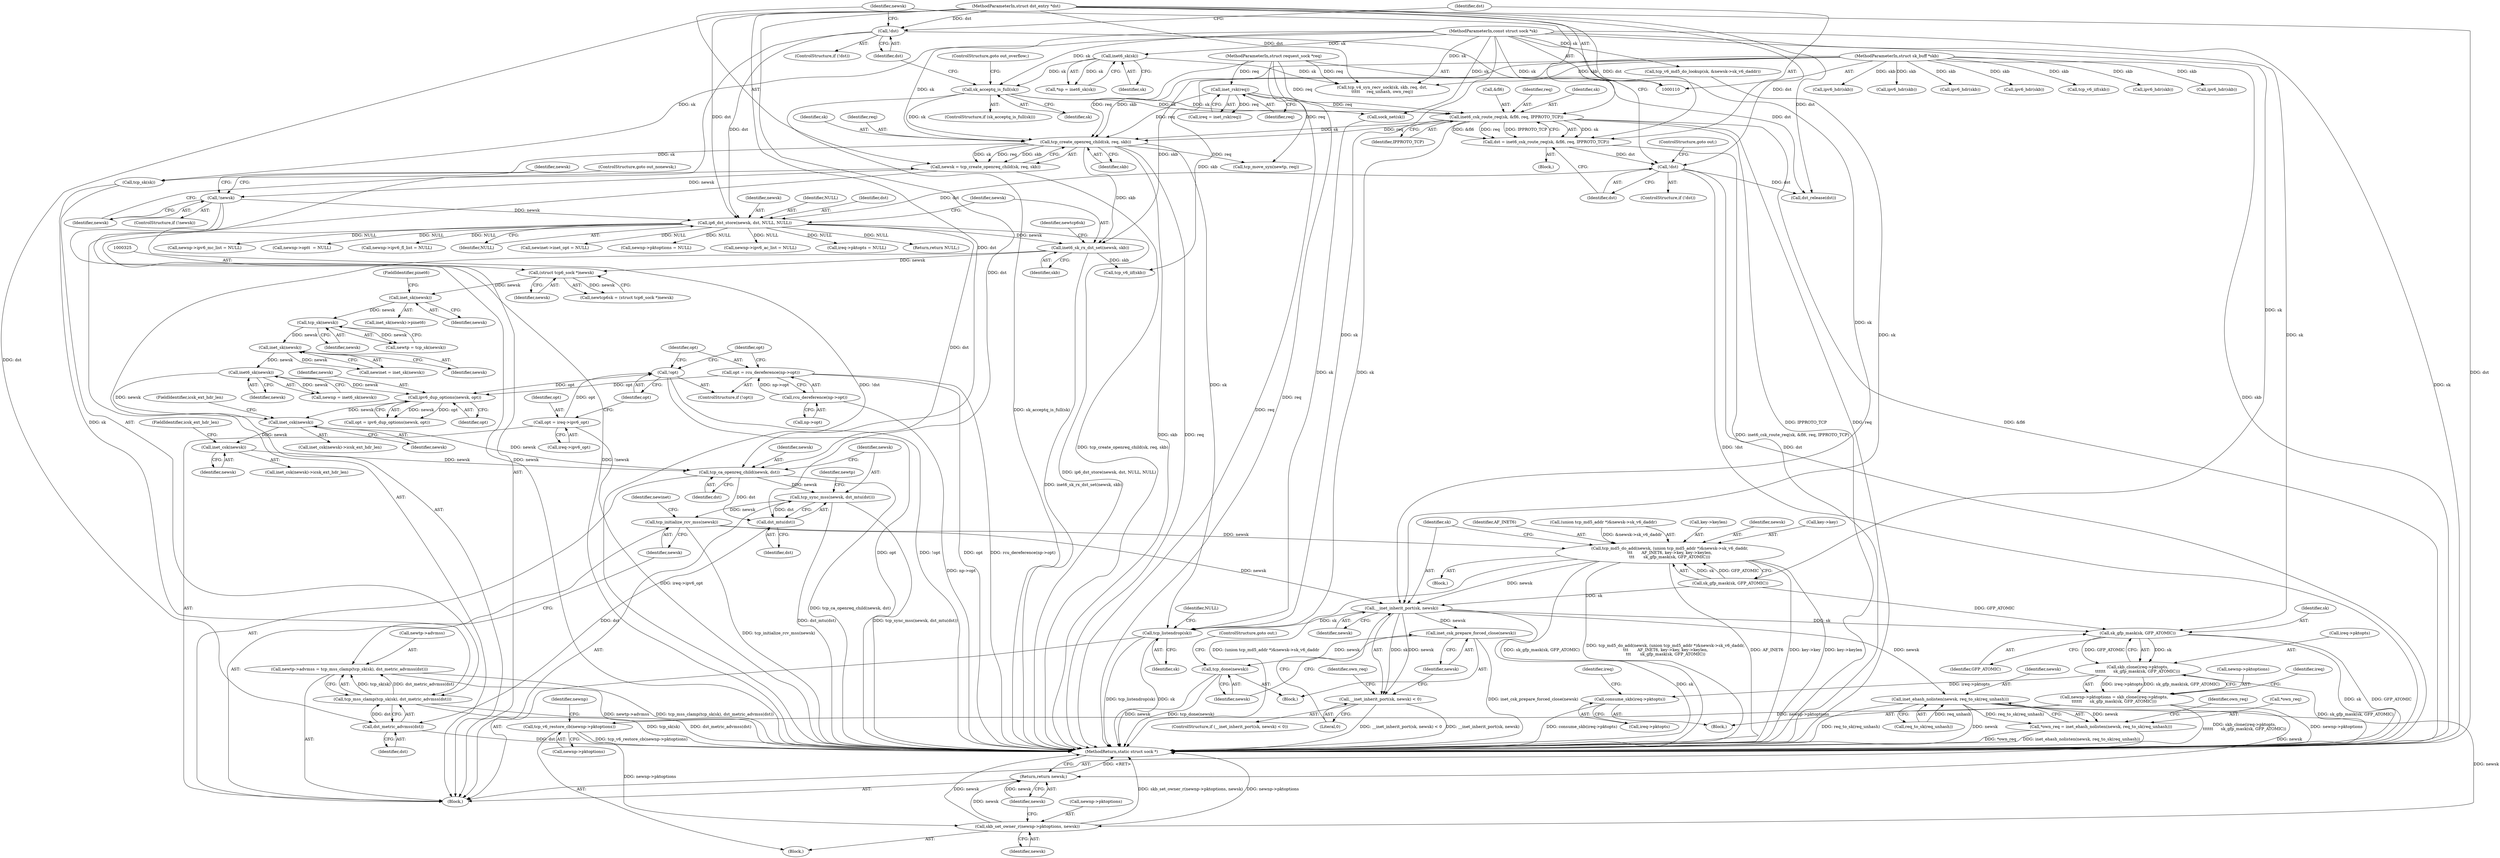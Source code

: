digraph "0_linux_83eaddab4378db256d00d295bda6ca997cd13a52_0@API" {
"1000501" [label="(Call,tcp_ca_openreq_child(newsk, dst))"];
"1000491" [label="(Call,inet_csk(newsk))"];
"1000483" [label="(Call,inet_csk(newsk))"];
"1000473" [label="(Call,ipv6_dup_options(newsk, opt))"];
"1000346" [label="(Call,inet6_sk(newsk))"];
"1000342" [label="(Call,inet_sk(newsk))"];
"1000338" [label="(Call,tcp_sk(newsk))"];
"1000329" [label="(Call,inet_sk(newsk))"];
"1000324" [label="(Call,(struct tcp6_sock *)newsk)"];
"1000319" [label="(Call,inet6_sk_rx_dst_set(newsk, skb))"];
"1000314" [label="(Call,ip6_dst_store(newsk, dst, NULL, NULL))"];
"1000306" [label="(Call,!newsk)"];
"1000299" [label="(Call,newsk = tcp_create_openreq_child(sk, req, skb))"];
"1000301" [label="(Call,tcp_create_openreq_child(sk, req, skb))"];
"1000289" [label="(Call,inet6_csk_route_req(sk, &fl6, req, IPPROTO_TCP))"];
"1000280" [label="(Call,sk_acceptq_is_full(sk))"];
"1000123" [label="(Call,inet6_sk(sk))"];
"1000111" [label="(MethodParameterIn,const struct sock *sk)"];
"1000277" [label="(Call,inet_rsk(req))"];
"1000113" [label="(MethodParameterIn,struct request_sock *req)"];
"1000112" [label="(MethodParameterIn,struct sk_buff *skb)"];
"1000284" [label="(Call,!dst)"];
"1000114" [label="(MethodParameterIn,struct dst_entry *dst)"];
"1000296" [label="(Call,!dst)"];
"1000287" [label="(Call,dst = inet6_csk_route_req(sk, &fl6, req, IPPROTO_TCP))"];
"1000460" [label="(Call,!opt)"];
"1000454" [label="(Call,opt = ireq->ipv6_opt)"];
"1000462" [label="(Call,opt = rcu_dereference(np->opt))"];
"1000464" [label="(Call,rcu_dereference(np->opt))"];
"1000504" [label="(Call,tcp_sync_mss(newsk, dst_mtu(dst)))"];
"1000517" [label="(Call,tcp_initialize_rcv_mss(newsk))"];
"1000544" [label="(Call,tcp_md5_do_add(newsk, (union tcp_md5_addr *)&newsk->sk_v6_daddr,\n\t\t\t       AF_INET6, key->key, key->keylen,\n\t\t\t       sk_gfp_mask(sk, GFP_ATOMIC)))"];
"1000564" [label="(Call,__inet_inherit_port(sk, newsk))"];
"1000563" [label="(Call,__inet_inherit_port(sk, newsk) < 0)"];
"1000569" [label="(Call,inet_csk_prepare_forced_close(newsk))"];
"1000571" [label="(Call,tcp_done(newsk))"];
"1000577" [label="(Call,inet_ehash_nolisten(newsk, req_to_sk(req_unhash)))"];
"1000574" [label="(Call,*own_req = inet_ehash_nolisten(newsk, req_to_sk(req_unhash)))"];
"1000622" [label="(Call,skb_set_owner_r(newnp->pktoptions, newsk))"];
"1000627" [label="(Return,return newsk;)"];
"1000601" [label="(Call,sk_gfp_mask(sk, GFP_ATOMIC))"];
"1000597" [label="(Call,skb_clone(ireq->pktopts,\n\t\t\t\t\t\t      sk_gfp_mask(sk, GFP_ATOMIC)))"];
"1000593" [label="(Call,newnp->pktoptions = skb_clone(ireq->pktopts,\n\t\t\t\t\t\t      sk_gfp_mask(sk, GFP_ATOMIC)))"];
"1000618" [label="(Call,tcp_v6_restore_cb(newnp->pktoptions))"];
"1000604" [label="(Call,consume_skb(ireq->pktopts))"];
"1000638" [label="(Call,tcp_listendrop(sk))"];
"1000506" [label="(Call,dst_mtu(dst))"];
"1000515" [label="(Call,dst_metric_advmss(dst))"];
"1000512" [label="(Call,tcp_mss_clamp(tcp_sk(sk), dst_metric_advmss(dst)))"];
"1000508" [label="(Call,newtp->advmss = tcp_mss_clamp(tcp_sk(sk), dst_metric_advmss(dst)))"];
"1000265" [label="(Call,ipv6_hdr(skb))"];
"1000326" [label="(Identifier,newsk)"];
"1000482" [label="(Call,inet_csk(newsk)->icsk_ext_hdr_len)"];
"1000391" [label="(Call,newnp->ipv6_ac_list = NULL)"];
"1000117" [label="(Block,)"];
"1000308" [label="(ControlStructure,goto out_nonewsk;)"];
"1000515" [label="(Call,dst_metric_advmss(dst))"];
"1000509" [label="(Call,newtp->advmss)"];
"1000464" [label="(Call,rcu_dereference(np->opt))"];
"1000340" [label="(Call,newinet = inet_sk(newsk))"];
"1000469" [label="(Identifier,opt)"];
"1000114" [label="(MethodParameterIn,struct dst_entry *dst)"];
"1000288" [label="(Identifier,dst)"];
"1000298" [label="(ControlStructure,goto out;)"];
"1000295" [label="(ControlStructure,if (!dst))"];
"1000286" [label="(Block,)"];
"1000475" [label="(Identifier,opt)"];
"1000506" [label="(Call,dst_mtu(dst))"];
"1000622" [label="(Call,skb_set_owner_r(newnp->pktoptions, newsk))"];
"1000293" [label="(Identifier,req)"];
"1000628" [label="(Identifier,newsk)"];
"1000304" [label="(Identifier,skb)"];
"1000573" [label="(ControlStructure,goto out;)"];
"1000254" [label="(Call,ipv6_hdr(skb))"];
"1000635" [label="(Call,dst_release(dst))"];
"1000568" [label="(Block,)"];
"1000485" [label="(FieldIdentifier,icsk_ext_hdr_len)"];
"1000577" [label="(Call,inet_ehash_nolisten(newsk, req_to_sk(req_unhash)))"];
"1000492" [label="(Identifier,newsk)"];
"1000505" [label="(Identifier,newsk)"];
"1000594" [label="(Call,newnp->pktoptions)"];
"1000336" [label="(Call,newtp = tcp_sk(newsk))"];
"1000330" [label="(Identifier,newsk)"];
"1000601" [label="(Call,sk_gfp_mask(sk, GFP_ATOMIC))"];
"1000491" [label="(Call,inet_csk(newsk))"];
"1000608" [label="(Call,ireq->pktopts = NULL)"];
"1000314" [label="(Call,ip6_dst_store(newsk, dst, NULL, NULL))"];
"1000517" [label="(Call,tcp_initialize_rcv_mss(newsk))"];
"1000290" [label="(Identifier,sk)"];
"1000285" [label="(Identifier,dst)"];
"1000433" [label="(Call,ipv6_hdr(skb))"];
"1000307" [label="(Identifier,newsk)"];
"1000277" [label="(Call,inet_rsk(req))"];
"1000502" [label="(Identifier,newsk)"];
"1000504" [label="(Call,tcp_sync_mss(newsk, dst_mtu(dst)))"];
"1000605" [label="(Call,ireq->pktopts)"];
"1000455" [label="(Identifier,opt)"];
"1000513" [label="(Call,tcp_sk(sk))"];
"1000454" [label="(Call,opt = ireq->ipv6_opt)"];
"1000302" [label="(Identifier,sk)"];
"1000583" [label="(Identifier,own_req)"];
"1000461" [label="(Identifier,opt)"];
"1000297" [label="(Identifier,dst)"];
"1000565" [label="(Identifier,sk)"];
"1000275" [label="(Call,ireq = inet_rsk(req))"];
"1000569" [label="(Call,inet_csk_prepare_forced_close(newsk))"];
"1000597" [label="(Call,skb_clone(ireq->pktopts,\n\t\t\t\t\t\t      sk_gfp_mask(sk, GFP_ATOMIC)))"];
"1000640" [label="(Return,return NULL;)"];
"1000311" [label="(Identifier,newsk)"];
"1000603" [label="(Identifier,GFP_ATOMIC)"];
"1000319" [label="(Call,inet6_sk_rx_dst_set(newsk, skb))"];
"1000323" [label="(Identifier,newtcp6sk)"];
"1000639" [label="(Identifier,sk)"];
"1000346" [label="(Call,inet6_sk(newsk))"];
"1000623" [label="(Call,newnp->pktoptions)"];
"1000322" [label="(Call,newtcp6sk = (struct tcp6_sock *)newsk)"];
"1000483" [label="(Call,inet_csk(newsk))"];
"1000459" [label="(ControlStructure,if (!opt))"];
"1000575" [label="(Call,*own_req)"];
"1000112" [label="(MethodParameterIn,struct sk_buff *skb)"];
"1000493" [label="(FieldIdentifier,icsk_ext_hdr_len)"];
"1000546" [label="(Call,(union tcp_md5_addr *)&newsk->sk_v6_daddr)"];
"1000246" [label="(Call,ipv6_hdr(skb))"];
"1000344" [label="(Call,newnp = inet6_sk(newsk))"];
"1000618" [label="(Call,tcp_v6_restore_cb(newnp->pktoptions))"];
"1000535" [label="(Call,tcp_v6_md5_do_lookup(sk, &newsk->sk_v6_daddr))"];
"1000280" [label="(Call,sk_acceptq_is_full(sk))"];
"1000642" [label="(MethodReturn,static struct sock *)"];
"1000617" [label="(Block,)"];
"1000329" [label="(Call,inet_sk(newsk))"];
"1000593" [label="(Call,newnp->pktoptions = skb_clone(ireq->pktopts,\n\t\t\t\t\t\t      sk_gfp_mask(sk, GFP_ATOMIC)))"];
"1000521" [label="(Identifier,newinet)"];
"1000386" [label="(Call,newnp->ipv6_mc_list = NULL)"];
"1000474" [label="(Identifier,newsk)"];
"1000417" [label="(Call,newnp->opt\t  = NULL)"];
"1000559" [label="(Call,sk_gfp_mask(sk, GFP_ATOMIC))"];
"1000324" [label="(Call,(struct tcp6_sock *)newsk)"];
"1000571" [label="(Call,tcp_done(newsk))"];
"1000142" [label="(Call,tcp_v4_syn_recv_sock(sk, skb, req, dst,\n\t\t\t\t\t     req_unhash, own_req))"];
"1000463" [label="(Identifier,opt)"];
"1000507" [label="(Identifier,dst)"];
"1000279" [label="(ControlStructure,if (sk_acceptq_is_full(sk)))"];
"1000315" [label="(Identifier,newsk)"];
"1000299" [label="(Call,newsk = tcp_create_openreq_child(sk, req, skb))"];
"1000579" [label="(Call,req_to_sk(req_unhash))"];
"1000631" [label="(Call,sock_net(sk))"];
"1000585" [label="(Call,tcp_move_syn(newtp, req))"];
"1000564" [label="(Call,__inet_inherit_port(sk, newsk))"];
"1000426" [label="(Call,tcp_v6_iif(skb))"];
"1000578" [label="(Identifier,newsk)"];
"1000570" [label="(Identifier,newsk)"];
"1000113" [label="(MethodParameterIn,struct request_sock *req)"];
"1000396" [label="(Call,newnp->ipv6_fl_list = NULL)"];
"1000328" [label="(Call,inet_sk(newsk)->pinet6)"];
"1000300" [label="(Identifier,newsk)"];
"1000516" [label="(Identifier,dst)"];
"1000342" [label="(Call,inet_sk(newsk))"];
"1000320" [label="(Identifier,newsk)"];
"1000627" [label="(Return,return newsk;)"];
"1000510" [label="(Identifier,newtp)"];
"1000626" [label="(Identifier,newsk)"];
"1000294" [label="(Identifier,IPPROTO_TCP)"];
"1000239" [label="(Call,tcp_v6_iif(skb))"];
"1000317" [label="(Identifier,NULL)"];
"1000501" [label="(Call,tcp_ca_openreq_child(newsk, dst))"];
"1000576" [label="(Identifier,own_req)"];
"1000574" [label="(Call,*own_req = inet_ehash_nolisten(newsk, req_to_sk(req_unhash)))"];
"1000296" [label="(Call,!dst)"];
"1000462" [label="(Call,opt = rcu_dereference(np->opt))"];
"1000316" [label="(Identifier,dst)"];
"1000624" [label="(Identifier,newnp)"];
"1000460" [label="(Call,!opt)"];
"1000338" [label="(Call,tcp_sk(newsk))"];
"1000619" [label="(Call,newnp->pktoptions)"];
"1000305" [label="(ControlStructure,if (!newsk))"];
"1000503" [label="(Identifier,dst)"];
"1000452" [label="(Call,ipv6_hdr(skb))"];
"1000556" [label="(Call,key->keylen)"];
"1000343" [label="(Identifier,newsk)"];
"1000456" [label="(Call,ireq->ipv6_opt)"];
"1000641" [label="(Identifier,NULL)"];
"1000471" [label="(Call,opt = ipv6_dup_options(newsk, opt))"];
"1000111" [label="(MethodParameterIn,const struct sock *sk)"];
"1000283" [label="(ControlStructure,if (!dst))"];
"1000638" [label="(Call,tcp_listendrop(sk))"];
"1000563" [label="(Call,__inet_inherit_port(sk, newsk) < 0)"];
"1000291" [label="(Call,&fl6)"];
"1000465" [label="(Call,np->opt)"];
"1000303" [label="(Identifier,req)"];
"1000278" [label="(Identifier,req)"];
"1000347" [label="(Identifier,newsk)"];
"1000602" [label="(Identifier,sk)"];
"1000545" [label="(Identifier,newsk)"];
"1000604" [label="(Call,consume_skb(ireq->pktopts))"];
"1000124" [label="(Identifier,sk)"];
"1000284" [label="(Call,!dst)"];
"1000512" [label="(Call,tcp_mss_clamp(tcp_sk(sk), dst_metric_advmss(dst)))"];
"1000123" [label="(Call,inet6_sk(sk))"];
"1000553" [label="(Call,key->key)"];
"1000552" [label="(Identifier,AF_INET6)"];
"1000301" [label="(Call,tcp_create_openreq_child(sk, req, skb))"];
"1000318" [label="(Identifier,NULL)"];
"1000281" [label="(Identifier,sk)"];
"1000441" [label="(Call,ipv6_hdr(skb))"];
"1000306" [label="(Call,!newsk)"];
"1000562" [label="(ControlStructure,if (__inet_inherit_port(sk, newsk) < 0))"];
"1000610" [label="(Identifier,ireq)"];
"1000282" [label="(ControlStructure,goto out_overflow;)"];
"1000287" [label="(Call,dst = inet6_csk_route_req(sk, &fl6, req, IPPROTO_TCP))"];
"1000566" [label="(Identifier,newsk)"];
"1000339" [label="(Identifier,newsk)"];
"1000598" [label="(Call,ireq->pktopts)"];
"1000544" [label="(Call,tcp_md5_do_add(newsk, (union tcp_md5_addr *)&newsk->sk_v6_daddr,\n\t\t\t       AF_INET6, key->key, key->keylen,\n\t\t\t       sk_gfp_mask(sk, GFP_ATOMIC)))"];
"1000592" [label="(Block,)"];
"1000606" [label="(Identifier,ireq)"];
"1000289" [label="(Call,inet6_csk_route_req(sk, &fl6, req, IPPROTO_TCP))"];
"1000543" [label="(Block,)"];
"1000321" [label="(Identifier,skb)"];
"1000381" [label="(Call,newinet->inet_opt = NULL)"];
"1000518" [label="(Identifier,newsk)"];
"1000508" [label="(Call,newtp->advmss = tcp_mss_clamp(tcp_sk(sk), dst_metric_advmss(dst)))"];
"1000331" [label="(FieldIdentifier,pinet6)"];
"1000484" [label="(Identifier,newsk)"];
"1000567" [label="(Literal,0)"];
"1000473" [label="(Call,ipv6_dup_options(newsk, opt))"];
"1000412" [label="(Call,newnp->pktoptions = NULL)"];
"1000572" [label="(Identifier,newsk)"];
"1000490" [label="(Call,inet_csk(newsk)->icsk_ext_hdr_len)"];
"1000121" [label="(Call,*np = inet6_sk(sk))"];
"1000501" -> "1000117"  [label="AST: "];
"1000501" -> "1000503"  [label="CFG: "];
"1000502" -> "1000501"  [label="AST: "];
"1000503" -> "1000501"  [label="AST: "];
"1000505" -> "1000501"  [label="CFG: "];
"1000501" -> "1000642"  [label="DDG: tcp_ca_openreq_child(newsk, dst)"];
"1000491" -> "1000501"  [label="DDG: newsk"];
"1000483" -> "1000501"  [label="DDG: newsk"];
"1000314" -> "1000501"  [label="DDG: dst"];
"1000114" -> "1000501"  [label="DDG: dst"];
"1000501" -> "1000504"  [label="DDG: newsk"];
"1000501" -> "1000506"  [label="DDG: dst"];
"1000491" -> "1000490"  [label="AST: "];
"1000491" -> "1000492"  [label="CFG: "];
"1000492" -> "1000491"  [label="AST: "];
"1000493" -> "1000491"  [label="CFG: "];
"1000483" -> "1000491"  [label="DDG: newsk"];
"1000483" -> "1000482"  [label="AST: "];
"1000483" -> "1000484"  [label="CFG: "];
"1000484" -> "1000483"  [label="AST: "];
"1000485" -> "1000483"  [label="CFG: "];
"1000473" -> "1000483"  [label="DDG: newsk"];
"1000346" -> "1000483"  [label="DDG: newsk"];
"1000473" -> "1000471"  [label="AST: "];
"1000473" -> "1000475"  [label="CFG: "];
"1000474" -> "1000473"  [label="AST: "];
"1000475" -> "1000473"  [label="AST: "];
"1000471" -> "1000473"  [label="CFG: "];
"1000473" -> "1000471"  [label="DDG: newsk"];
"1000473" -> "1000471"  [label="DDG: opt"];
"1000346" -> "1000473"  [label="DDG: newsk"];
"1000460" -> "1000473"  [label="DDG: opt"];
"1000462" -> "1000473"  [label="DDG: opt"];
"1000346" -> "1000344"  [label="AST: "];
"1000346" -> "1000347"  [label="CFG: "];
"1000347" -> "1000346"  [label="AST: "];
"1000344" -> "1000346"  [label="CFG: "];
"1000346" -> "1000344"  [label="DDG: newsk"];
"1000342" -> "1000346"  [label="DDG: newsk"];
"1000342" -> "1000340"  [label="AST: "];
"1000342" -> "1000343"  [label="CFG: "];
"1000343" -> "1000342"  [label="AST: "];
"1000340" -> "1000342"  [label="CFG: "];
"1000342" -> "1000340"  [label="DDG: newsk"];
"1000338" -> "1000342"  [label="DDG: newsk"];
"1000338" -> "1000336"  [label="AST: "];
"1000338" -> "1000339"  [label="CFG: "];
"1000339" -> "1000338"  [label="AST: "];
"1000336" -> "1000338"  [label="CFG: "];
"1000338" -> "1000336"  [label="DDG: newsk"];
"1000329" -> "1000338"  [label="DDG: newsk"];
"1000329" -> "1000328"  [label="AST: "];
"1000329" -> "1000330"  [label="CFG: "];
"1000330" -> "1000329"  [label="AST: "];
"1000331" -> "1000329"  [label="CFG: "];
"1000324" -> "1000329"  [label="DDG: newsk"];
"1000324" -> "1000322"  [label="AST: "];
"1000324" -> "1000326"  [label="CFG: "];
"1000325" -> "1000324"  [label="AST: "];
"1000326" -> "1000324"  [label="AST: "];
"1000322" -> "1000324"  [label="CFG: "];
"1000324" -> "1000322"  [label="DDG: newsk"];
"1000319" -> "1000324"  [label="DDG: newsk"];
"1000319" -> "1000117"  [label="AST: "];
"1000319" -> "1000321"  [label="CFG: "];
"1000320" -> "1000319"  [label="AST: "];
"1000321" -> "1000319"  [label="AST: "];
"1000323" -> "1000319"  [label="CFG: "];
"1000319" -> "1000642"  [label="DDG: inet6_sk_rx_dst_set(newsk, skb)"];
"1000314" -> "1000319"  [label="DDG: newsk"];
"1000301" -> "1000319"  [label="DDG: skb"];
"1000112" -> "1000319"  [label="DDG: skb"];
"1000319" -> "1000426"  [label="DDG: skb"];
"1000314" -> "1000117"  [label="AST: "];
"1000314" -> "1000318"  [label="CFG: "];
"1000315" -> "1000314"  [label="AST: "];
"1000316" -> "1000314"  [label="AST: "];
"1000317" -> "1000314"  [label="AST: "];
"1000318" -> "1000314"  [label="AST: "];
"1000320" -> "1000314"  [label="CFG: "];
"1000314" -> "1000642"  [label="DDG: ip6_dst_store(newsk, dst, NULL, NULL)"];
"1000306" -> "1000314"  [label="DDG: newsk"];
"1000284" -> "1000314"  [label="DDG: dst"];
"1000296" -> "1000314"  [label="DDG: dst"];
"1000114" -> "1000314"  [label="DDG: dst"];
"1000314" -> "1000381"  [label="DDG: NULL"];
"1000314" -> "1000386"  [label="DDG: NULL"];
"1000314" -> "1000391"  [label="DDG: NULL"];
"1000314" -> "1000396"  [label="DDG: NULL"];
"1000314" -> "1000412"  [label="DDG: NULL"];
"1000314" -> "1000417"  [label="DDG: NULL"];
"1000314" -> "1000608"  [label="DDG: NULL"];
"1000314" -> "1000640"  [label="DDG: NULL"];
"1000306" -> "1000305"  [label="AST: "];
"1000306" -> "1000307"  [label="CFG: "];
"1000307" -> "1000306"  [label="AST: "];
"1000308" -> "1000306"  [label="CFG: "];
"1000311" -> "1000306"  [label="CFG: "];
"1000306" -> "1000642"  [label="DDG: newsk"];
"1000306" -> "1000642"  [label="DDG: !newsk"];
"1000299" -> "1000306"  [label="DDG: newsk"];
"1000299" -> "1000117"  [label="AST: "];
"1000299" -> "1000301"  [label="CFG: "];
"1000300" -> "1000299"  [label="AST: "];
"1000301" -> "1000299"  [label="AST: "];
"1000307" -> "1000299"  [label="CFG: "];
"1000299" -> "1000642"  [label="DDG: tcp_create_openreq_child(sk, req, skb)"];
"1000301" -> "1000299"  [label="DDG: sk"];
"1000301" -> "1000299"  [label="DDG: req"];
"1000301" -> "1000299"  [label="DDG: skb"];
"1000301" -> "1000304"  [label="CFG: "];
"1000302" -> "1000301"  [label="AST: "];
"1000303" -> "1000301"  [label="AST: "];
"1000304" -> "1000301"  [label="AST: "];
"1000301" -> "1000642"  [label="DDG: skb"];
"1000301" -> "1000642"  [label="DDG: req"];
"1000289" -> "1000301"  [label="DDG: sk"];
"1000289" -> "1000301"  [label="DDG: req"];
"1000280" -> "1000301"  [label="DDG: sk"];
"1000111" -> "1000301"  [label="DDG: sk"];
"1000277" -> "1000301"  [label="DDG: req"];
"1000113" -> "1000301"  [label="DDG: req"];
"1000112" -> "1000301"  [label="DDG: skb"];
"1000301" -> "1000513"  [label="DDG: sk"];
"1000301" -> "1000585"  [label="DDG: req"];
"1000301" -> "1000638"  [label="DDG: sk"];
"1000289" -> "1000287"  [label="AST: "];
"1000289" -> "1000294"  [label="CFG: "];
"1000290" -> "1000289"  [label="AST: "];
"1000291" -> "1000289"  [label="AST: "];
"1000293" -> "1000289"  [label="AST: "];
"1000294" -> "1000289"  [label="AST: "];
"1000287" -> "1000289"  [label="CFG: "];
"1000289" -> "1000642"  [label="DDG: &fl6"];
"1000289" -> "1000642"  [label="DDG: IPPROTO_TCP"];
"1000289" -> "1000642"  [label="DDG: req"];
"1000289" -> "1000287"  [label="DDG: sk"];
"1000289" -> "1000287"  [label="DDG: &fl6"];
"1000289" -> "1000287"  [label="DDG: req"];
"1000289" -> "1000287"  [label="DDG: IPPROTO_TCP"];
"1000280" -> "1000289"  [label="DDG: sk"];
"1000111" -> "1000289"  [label="DDG: sk"];
"1000277" -> "1000289"  [label="DDG: req"];
"1000113" -> "1000289"  [label="DDG: req"];
"1000289" -> "1000638"  [label="DDG: sk"];
"1000280" -> "1000279"  [label="AST: "];
"1000280" -> "1000281"  [label="CFG: "];
"1000281" -> "1000280"  [label="AST: "];
"1000282" -> "1000280"  [label="CFG: "];
"1000285" -> "1000280"  [label="CFG: "];
"1000280" -> "1000642"  [label="DDG: sk_acceptq_is_full(sk)"];
"1000123" -> "1000280"  [label="DDG: sk"];
"1000111" -> "1000280"  [label="DDG: sk"];
"1000280" -> "1000631"  [label="DDG: sk"];
"1000123" -> "1000121"  [label="AST: "];
"1000123" -> "1000124"  [label="CFG: "];
"1000124" -> "1000123"  [label="AST: "];
"1000121" -> "1000123"  [label="CFG: "];
"1000123" -> "1000121"  [label="DDG: sk"];
"1000111" -> "1000123"  [label="DDG: sk"];
"1000123" -> "1000142"  [label="DDG: sk"];
"1000111" -> "1000110"  [label="AST: "];
"1000111" -> "1000642"  [label="DDG: sk"];
"1000111" -> "1000142"  [label="DDG: sk"];
"1000111" -> "1000513"  [label="DDG: sk"];
"1000111" -> "1000535"  [label="DDG: sk"];
"1000111" -> "1000559"  [label="DDG: sk"];
"1000111" -> "1000564"  [label="DDG: sk"];
"1000111" -> "1000601"  [label="DDG: sk"];
"1000111" -> "1000631"  [label="DDG: sk"];
"1000111" -> "1000638"  [label="DDG: sk"];
"1000277" -> "1000275"  [label="AST: "];
"1000277" -> "1000278"  [label="CFG: "];
"1000278" -> "1000277"  [label="AST: "];
"1000275" -> "1000277"  [label="CFG: "];
"1000277" -> "1000642"  [label="DDG: req"];
"1000277" -> "1000275"  [label="DDG: req"];
"1000113" -> "1000277"  [label="DDG: req"];
"1000113" -> "1000110"  [label="AST: "];
"1000113" -> "1000642"  [label="DDG: req"];
"1000113" -> "1000142"  [label="DDG: req"];
"1000113" -> "1000585"  [label="DDG: req"];
"1000112" -> "1000110"  [label="AST: "];
"1000112" -> "1000642"  [label="DDG: skb"];
"1000112" -> "1000142"  [label="DDG: skb"];
"1000112" -> "1000239"  [label="DDG: skb"];
"1000112" -> "1000246"  [label="DDG: skb"];
"1000112" -> "1000254"  [label="DDG: skb"];
"1000112" -> "1000265"  [label="DDG: skb"];
"1000112" -> "1000426"  [label="DDG: skb"];
"1000112" -> "1000433"  [label="DDG: skb"];
"1000112" -> "1000441"  [label="DDG: skb"];
"1000112" -> "1000452"  [label="DDG: skb"];
"1000284" -> "1000283"  [label="AST: "];
"1000284" -> "1000285"  [label="CFG: "];
"1000285" -> "1000284"  [label="AST: "];
"1000288" -> "1000284"  [label="CFG: "];
"1000300" -> "1000284"  [label="CFG: "];
"1000284" -> "1000642"  [label="DDG: !dst"];
"1000114" -> "1000284"  [label="DDG: dst"];
"1000284" -> "1000635"  [label="DDG: dst"];
"1000114" -> "1000110"  [label="AST: "];
"1000114" -> "1000642"  [label="DDG: dst"];
"1000114" -> "1000142"  [label="DDG: dst"];
"1000114" -> "1000287"  [label="DDG: dst"];
"1000114" -> "1000296"  [label="DDG: dst"];
"1000114" -> "1000506"  [label="DDG: dst"];
"1000114" -> "1000515"  [label="DDG: dst"];
"1000114" -> "1000635"  [label="DDG: dst"];
"1000296" -> "1000295"  [label="AST: "];
"1000296" -> "1000297"  [label="CFG: "];
"1000297" -> "1000296"  [label="AST: "];
"1000298" -> "1000296"  [label="CFG: "];
"1000300" -> "1000296"  [label="CFG: "];
"1000296" -> "1000642"  [label="DDG: !dst"];
"1000296" -> "1000642"  [label="DDG: dst"];
"1000287" -> "1000296"  [label="DDG: dst"];
"1000296" -> "1000635"  [label="DDG: dst"];
"1000287" -> "1000286"  [label="AST: "];
"1000288" -> "1000287"  [label="AST: "];
"1000297" -> "1000287"  [label="CFG: "];
"1000287" -> "1000642"  [label="DDG: inet6_csk_route_req(sk, &fl6, req, IPPROTO_TCP)"];
"1000460" -> "1000459"  [label="AST: "];
"1000460" -> "1000461"  [label="CFG: "];
"1000461" -> "1000460"  [label="AST: "];
"1000463" -> "1000460"  [label="CFG: "];
"1000469" -> "1000460"  [label="CFG: "];
"1000460" -> "1000642"  [label="DDG: opt"];
"1000460" -> "1000642"  [label="DDG: !opt"];
"1000454" -> "1000460"  [label="DDG: opt"];
"1000454" -> "1000117"  [label="AST: "];
"1000454" -> "1000456"  [label="CFG: "];
"1000455" -> "1000454"  [label="AST: "];
"1000456" -> "1000454"  [label="AST: "];
"1000461" -> "1000454"  [label="CFG: "];
"1000454" -> "1000642"  [label="DDG: ireq->ipv6_opt"];
"1000462" -> "1000459"  [label="AST: "];
"1000462" -> "1000464"  [label="CFG: "];
"1000463" -> "1000462"  [label="AST: "];
"1000464" -> "1000462"  [label="AST: "];
"1000469" -> "1000462"  [label="CFG: "];
"1000462" -> "1000642"  [label="DDG: opt"];
"1000462" -> "1000642"  [label="DDG: rcu_dereference(np->opt)"];
"1000464" -> "1000462"  [label="DDG: np->opt"];
"1000464" -> "1000465"  [label="CFG: "];
"1000465" -> "1000464"  [label="AST: "];
"1000464" -> "1000642"  [label="DDG: np->opt"];
"1000504" -> "1000117"  [label="AST: "];
"1000504" -> "1000506"  [label="CFG: "];
"1000505" -> "1000504"  [label="AST: "];
"1000506" -> "1000504"  [label="AST: "];
"1000510" -> "1000504"  [label="CFG: "];
"1000504" -> "1000642"  [label="DDG: dst_mtu(dst)"];
"1000504" -> "1000642"  [label="DDG: tcp_sync_mss(newsk, dst_mtu(dst))"];
"1000506" -> "1000504"  [label="DDG: dst"];
"1000504" -> "1000517"  [label="DDG: newsk"];
"1000517" -> "1000117"  [label="AST: "];
"1000517" -> "1000518"  [label="CFG: "];
"1000518" -> "1000517"  [label="AST: "];
"1000521" -> "1000517"  [label="CFG: "];
"1000517" -> "1000642"  [label="DDG: tcp_initialize_rcv_mss(newsk)"];
"1000517" -> "1000544"  [label="DDG: newsk"];
"1000517" -> "1000564"  [label="DDG: newsk"];
"1000544" -> "1000543"  [label="AST: "];
"1000544" -> "1000559"  [label="CFG: "];
"1000545" -> "1000544"  [label="AST: "];
"1000546" -> "1000544"  [label="AST: "];
"1000552" -> "1000544"  [label="AST: "];
"1000553" -> "1000544"  [label="AST: "];
"1000556" -> "1000544"  [label="AST: "];
"1000559" -> "1000544"  [label="AST: "];
"1000565" -> "1000544"  [label="CFG: "];
"1000544" -> "1000642"  [label="DDG: key->key"];
"1000544" -> "1000642"  [label="DDG: (union tcp_md5_addr *)&newsk->sk_v6_daddr"];
"1000544" -> "1000642"  [label="DDG: key->keylen"];
"1000544" -> "1000642"  [label="DDG: sk_gfp_mask(sk, GFP_ATOMIC)"];
"1000544" -> "1000642"  [label="DDG: tcp_md5_do_add(newsk, (union tcp_md5_addr *)&newsk->sk_v6_daddr,\n\t\t\t       AF_INET6, key->key, key->keylen,\n\t\t\t       sk_gfp_mask(sk, GFP_ATOMIC))"];
"1000544" -> "1000642"  [label="DDG: AF_INET6"];
"1000546" -> "1000544"  [label="DDG: &newsk->sk_v6_daddr"];
"1000559" -> "1000544"  [label="DDG: sk"];
"1000559" -> "1000544"  [label="DDG: GFP_ATOMIC"];
"1000544" -> "1000564"  [label="DDG: newsk"];
"1000564" -> "1000563"  [label="AST: "];
"1000564" -> "1000566"  [label="CFG: "];
"1000565" -> "1000564"  [label="AST: "];
"1000566" -> "1000564"  [label="AST: "];
"1000567" -> "1000564"  [label="CFG: "];
"1000564" -> "1000642"  [label="DDG: sk"];
"1000564" -> "1000563"  [label="DDG: sk"];
"1000564" -> "1000563"  [label="DDG: newsk"];
"1000559" -> "1000564"  [label="DDG: sk"];
"1000535" -> "1000564"  [label="DDG: sk"];
"1000564" -> "1000569"  [label="DDG: newsk"];
"1000564" -> "1000577"  [label="DDG: newsk"];
"1000564" -> "1000601"  [label="DDG: sk"];
"1000564" -> "1000638"  [label="DDG: sk"];
"1000563" -> "1000562"  [label="AST: "];
"1000563" -> "1000567"  [label="CFG: "];
"1000567" -> "1000563"  [label="AST: "];
"1000570" -> "1000563"  [label="CFG: "];
"1000576" -> "1000563"  [label="CFG: "];
"1000563" -> "1000642"  [label="DDG: __inet_inherit_port(sk, newsk) < 0"];
"1000563" -> "1000642"  [label="DDG: __inet_inherit_port(sk, newsk)"];
"1000569" -> "1000568"  [label="AST: "];
"1000569" -> "1000570"  [label="CFG: "];
"1000570" -> "1000569"  [label="AST: "];
"1000572" -> "1000569"  [label="CFG: "];
"1000569" -> "1000642"  [label="DDG: inet_csk_prepare_forced_close(newsk)"];
"1000569" -> "1000571"  [label="DDG: newsk"];
"1000571" -> "1000568"  [label="AST: "];
"1000571" -> "1000572"  [label="CFG: "];
"1000572" -> "1000571"  [label="AST: "];
"1000573" -> "1000571"  [label="CFG: "];
"1000571" -> "1000642"  [label="DDG: tcp_done(newsk)"];
"1000571" -> "1000642"  [label="DDG: newsk"];
"1000577" -> "1000574"  [label="AST: "];
"1000577" -> "1000579"  [label="CFG: "];
"1000578" -> "1000577"  [label="AST: "];
"1000579" -> "1000577"  [label="AST: "];
"1000574" -> "1000577"  [label="CFG: "];
"1000577" -> "1000642"  [label="DDG: req_to_sk(req_unhash)"];
"1000577" -> "1000642"  [label="DDG: newsk"];
"1000577" -> "1000574"  [label="DDG: newsk"];
"1000577" -> "1000574"  [label="DDG: req_to_sk(req_unhash)"];
"1000579" -> "1000577"  [label="DDG: req_unhash"];
"1000577" -> "1000622"  [label="DDG: newsk"];
"1000577" -> "1000627"  [label="DDG: newsk"];
"1000574" -> "1000117"  [label="AST: "];
"1000575" -> "1000574"  [label="AST: "];
"1000583" -> "1000574"  [label="CFG: "];
"1000574" -> "1000642"  [label="DDG: *own_req"];
"1000574" -> "1000642"  [label="DDG: inet_ehash_nolisten(newsk, req_to_sk(req_unhash))"];
"1000622" -> "1000617"  [label="AST: "];
"1000622" -> "1000626"  [label="CFG: "];
"1000623" -> "1000622"  [label="AST: "];
"1000626" -> "1000622"  [label="AST: "];
"1000628" -> "1000622"  [label="CFG: "];
"1000622" -> "1000642"  [label="DDG: skb_set_owner_r(newnp->pktoptions, newsk)"];
"1000622" -> "1000642"  [label="DDG: newnp->pktoptions"];
"1000622" -> "1000642"  [label="DDG: newsk"];
"1000618" -> "1000622"  [label="DDG: newnp->pktoptions"];
"1000622" -> "1000627"  [label="DDG: newsk"];
"1000627" -> "1000117"  [label="AST: "];
"1000627" -> "1000628"  [label="CFG: "];
"1000628" -> "1000627"  [label="AST: "];
"1000642" -> "1000627"  [label="CFG: "];
"1000627" -> "1000642"  [label="DDG: <RET>"];
"1000628" -> "1000627"  [label="DDG: newsk"];
"1000601" -> "1000597"  [label="AST: "];
"1000601" -> "1000603"  [label="CFG: "];
"1000602" -> "1000601"  [label="AST: "];
"1000603" -> "1000601"  [label="AST: "];
"1000597" -> "1000601"  [label="CFG: "];
"1000601" -> "1000642"  [label="DDG: sk"];
"1000601" -> "1000642"  [label="DDG: GFP_ATOMIC"];
"1000601" -> "1000597"  [label="DDG: sk"];
"1000601" -> "1000597"  [label="DDG: GFP_ATOMIC"];
"1000559" -> "1000601"  [label="DDG: GFP_ATOMIC"];
"1000597" -> "1000593"  [label="AST: "];
"1000598" -> "1000597"  [label="AST: "];
"1000593" -> "1000597"  [label="CFG: "];
"1000597" -> "1000642"  [label="DDG: sk_gfp_mask(sk, GFP_ATOMIC)"];
"1000597" -> "1000593"  [label="DDG: ireq->pktopts"];
"1000597" -> "1000593"  [label="DDG: sk_gfp_mask(sk, GFP_ATOMIC)"];
"1000597" -> "1000604"  [label="DDG: ireq->pktopts"];
"1000593" -> "1000592"  [label="AST: "];
"1000594" -> "1000593"  [label="AST: "];
"1000606" -> "1000593"  [label="CFG: "];
"1000593" -> "1000642"  [label="DDG: skb_clone(ireq->pktopts,\n\t\t\t\t\t\t      sk_gfp_mask(sk, GFP_ATOMIC))"];
"1000593" -> "1000642"  [label="DDG: newnp->pktoptions"];
"1000593" -> "1000618"  [label="DDG: newnp->pktoptions"];
"1000618" -> "1000617"  [label="AST: "];
"1000618" -> "1000619"  [label="CFG: "];
"1000619" -> "1000618"  [label="AST: "];
"1000624" -> "1000618"  [label="CFG: "];
"1000618" -> "1000642"  [label="DDG: tcp_v6_restore_cb(newnp->pktoptions)"];
"1000604" -> "1000592"  [label="AST: "];
"1000604" -> "1000605"  [label="CFG: "];
"1000605" -> "1000604"  [label="AST: "];
"1000610" -> "1000604"  [label="CFG: "];
"1000604" -> "1000642"  [label="DDG: consume_skb(ireq->pktopts)"];
"1000638" -> "1000117"  [label="AST: "];
"1000638" -> "1000639"  [label="CFG: "];
"1000639" -> "1000638"  [label="AST: "];
"1000641" -> "1000638"  [label="CFG: "];
"1000638" -> "1000642"  [label="DDG: tcp_listendrop(sk)"];
"1000638" -> "1000642"  [label="DDG: sk"];
"1000631" -> "1000638"  [label="DDG: sk"];
"1000506" -> "1000507"  [label="CFG: "];
"1000507" -> "1000506"  [label="AST: "];
"1000506" -> "1000515"  [label="DDG: dst"];
"1000515" -> "1000512"  [label="AST: "];
"1000515" -> "1000516"  [label="CFG: "];
"1000516" -> "1000515"  [label="AST: "];
"1000512" -> "1000515"  [label="CFG: "];
"1000515" -> "1000642"  [label="DDG: dst"];
"1000515" -> "1000512"  [label="DDG: dst"];
"1000512" -> "1000508"  [label="AST: "];
"1000513" -> "1000512"  [label="AST: "];
"1000508" -> "1000512"  [label="CFG: "];
"1000512" -> "1000642"  [label="DDG: tcp_sk(sk)"];
"1000512" -> "1000642"  [label="DDG: dst_metric_advmss(dst)"];
"1000512" -> "1000508"  [label="DDG: tcp_sk(sk)"];
"1000512" -> "1000508"  [label="DDG: dst_metric_advmss(dst)"];
"1000513" -> "1000512"  [label="DDG: sk"];
"1000508" -> "1000117"  [label="AST: "];
"1000509" -> "1000508"  [label="AST: "];
"1000518" -> "1000508"  [label="CFG: "];
"1000508" -> "1000642"  [label="DDG: newtp->advmss"];
"1000508" -> "1000642"  [label="DDG: tcp_mss_clamp(tcp_sk(sk), dst_metric_advmss(dst))"];
}
